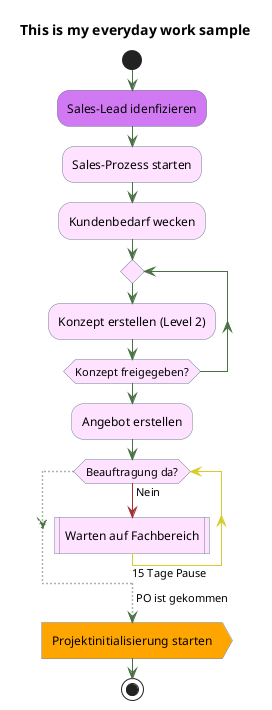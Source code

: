@startuml demo-graph7

title This is my everyday work sample

skinparam ActivityBackgroundColor #fee2FF
skinparam ActivityBorderColor SlateGrey
skinparam ArrowColor #4a7144

start

#d179f2:Sales-Lead idenfizieren;
:Sales-Prozess starten;
:Kundenbedarf wecken;
repeat
    :Konzept erstellen (Level 2);
repeat while (Konzept freigegeben?)
:Angebot erstellen;
while (Beauftragung da?)
    -[#a23131]-> Nein;
    :Warten auf Fachbereich|
    -[#d8cb2c]-> 15 Tage Pause;
endwhile
-[dotted]-> PO ist gekommen;
#Orange:Projektinitialisierung starten>

stop



@enduml
